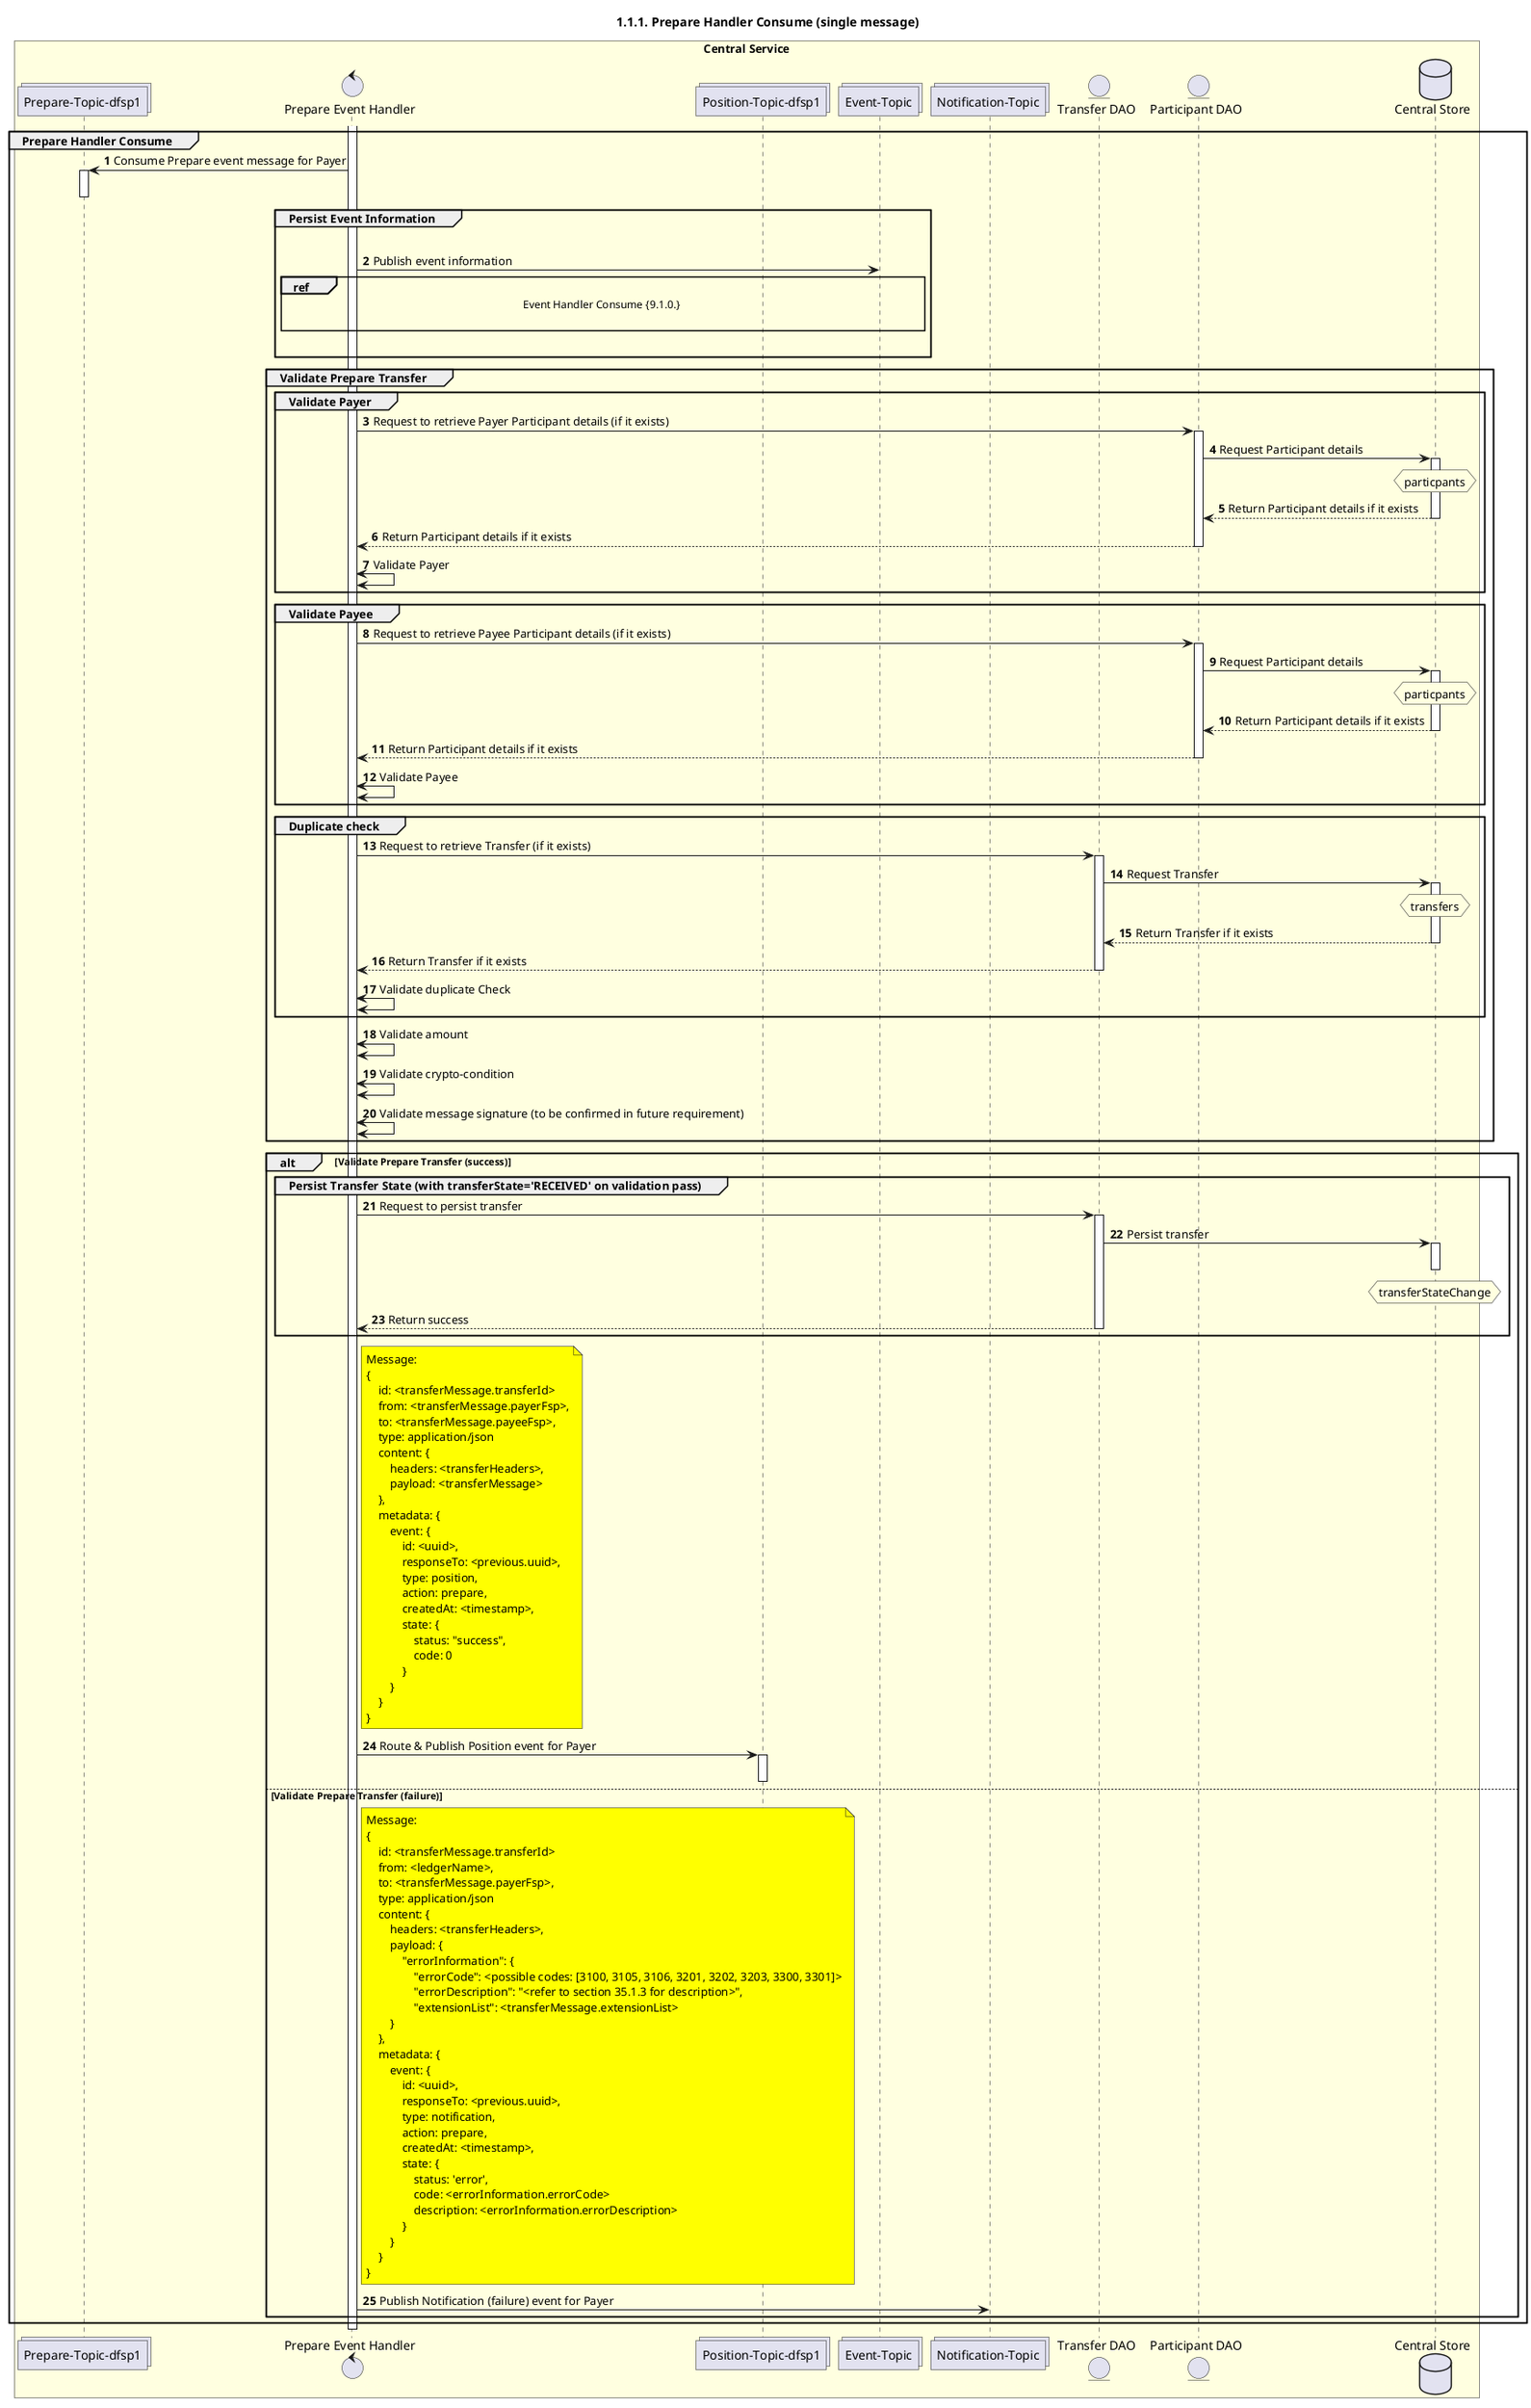 @startuml
' declate title
title 1.1.1. Prepare Handler Consume (single message)

autonumber

' Actor Keys:
'   boundary - APIs/Interfaces, etc
'   collections - Kafka Topics
'   control - Kafka Consumers
'   entity - Database Access Objects
'   database - Database Persistance Store

' declare actors
collections "Prepare-Topic-dfsp1" as TOPIC_PREPARE_DFSP1
control "Prepare Event Handler" as PREP_HANDLER
collections "Position-Topic-dfsp1" as TOPIC_POSITION_DFSP1
collections "Event-Topic" as TOPIC_EVENTS
collections "Notification-Topic" as TOPIC_NOTIFICATIONS
entity "Transfer DAO" as TRANS_DAO
entity "Participant DAO" as PARTICIPANT_DAO
database "Central Store" as DB

box "Central Service" #LightYellow
    participant TOPIC_PREPARE_DFSP1
    participant PREP_HANDLER
    participant TOPIC_POSITION_DFSP1
    participant TOPIC_EVENTS
    participant TOPIC_NOTIFICATIONS
    participant TRANS_DAO
    participant PARTICIPANT_DAO
    participant DB
end box

' start flow
activate PREP_HANDLER
group Prepare Handler Consume
    TOPIC_PREPARE_DFSP1 <- PREP_HANDLER: Consume Prepare event message for Payer
    activate TOPIC_PREPARE_DFSP1
    deactivate TOPIC_PREPARE_DFSP1
    group Persist Event Information
        |||
        PREP_HANDLER -> TOPIC_EVENTS: Publish event information
        ref over PREP_HANDLER, TOPIC_EVENTS :  Event Handler Consume {9.1.0.} \n
        |||
    end

    group Validate Prepare Transfer
        group Validate Payer
            PREP_HANDLER -> PARTICIPANT_DAO: Request to retrieve Payer Participant details (if it exists)
            activate PARTICIPANT_DAO
            PARTICIPANT_DAO -> DB: Request Participant details
            hnote over DB #lightyellow
                particpants
            end note
            activate DB
            PARTICIPANT_DAO <-- DB: Return Participant details if it exists
            deactivate DB
            PARTICIPANT_DAO --> PREP_HANDLER: Return Participant details if it exists
            deactivate PARTICIPANT_DAO
            PREP_HANDLER <-> PREP_HANDLER: Validate Payer
        end
        group Validate Payee
            PREP_HANDLER -> PARTICIPANT_DAO: Request to retrieve Payee Participant details (if it exists)
            activate PARTICIPANT_DAO
            PARTICIPANT_DAO -> DB: Request Participant details
            hnote over DB #lightyellow
                particpants
            end note
            activate DB
            PARTICIPANT_DAO <-- DB: Return Participant details if it exists
            deactivate DB
            PARTICIPANT_DAO --> PREP_HANDLER: Return Participant details if it exists
            deactivate PARTICIPANT_DAO
            PREP_HANDLER <-> PREP_HANDLER: Validate Payee
        end
        group Duplicate check
            PREP_HANDLER -> TRANS_DAO: Request to retrieve Transfer (if it exists)
            activate TRANS_DAO
            TRANS_DAO -> DB: Request Transfer
            hnote over DB #lightyellow
                transfers
            end note
            activate DB
            TRANS_DAO <-- DB: Return Transfer if it exists
            deactivate DB
            TRANS_DAO --> PREP_HANDLER: Return Transfer if it exists
            deactivate TRANS_DAO
            PREP_HANDLER <-> PREP_HANDLER: Validate duplicate Check
        end
        PREP_HANDLER <-> PREP_HANDLER: Validate amount
        PREP_HANDLER <-> PREP_HANDLER: Validate crypto-condition
        PREP_HANDLER <-> PREP_HANDLER: Validate message signature (to be confirmed in future requirement)
    end
    alt Validate Prepare Transfer (success)
        group Persist Transfer State (with transferState='RECEIVED' on validation pass)
            PREP_HANDLER -> TRANS_DAO: Request to persist transfer
            activate TRANS_DAO
            TRANS_DAO -> DB: Persist transfer
            hnote over DB #lightyellow
                transferStateChange
            end note
            activate DB
            deactivate DB
            TRANS_DAO --> PREP_HANDLER: Return success
            deactivate TRANS_DAO
        end

        note right of PREP_HANDLER #yellow
            Message:
            {
                id: <transferMessage.transferId>
                from: <transferMessage.payerFsp>,
                to: <transferMessage.payeeFsp>,
                type: application/json
                content: {
                    headers: <transferHeaders>,
                    payload: <transferMessage>
                },
                metadata: {
                    event: {
                        id: <uuid>,
                        responseTo: <previous.uuid>,
                        type: position,
                        action: prepare,
                        createdAt: <timestamp>,
                        state: {
                            status: "success",
                            code: 0
                        }
                    }
                }
            }
        end note
        PREP_HANDLER -> TOPIC_POSITION_DFSP1: Route & Publish Position event for Payer
        activate TOPIC_POSITION_DFSP1
        deactivate TOPIC_POSITION_DFSP1
    else Validate Prepare Transfer (failure)
        ' group Persist Transfer State (with transferState='ABORTED' on validation fail)
        '     PREP_HANDLER -> TRANS_DAO: Request to persist transfer
        '     activate TRANS_DAO
        '     TRANS_DAO -> DB: Persist transfer
        '     hnote over DB #lightyellow
        '         transferStateChange
        '     end note
        '     activate DB
        '     deactivate DB
        '     TRANS_DAO --> PREP_HANDLER: Return success
        '     deactivate TRANS_DAO
        ' end
        note right of PREP_HANDLER #yellow
            Message:
            {
                id: <transferMessage.transferId>
                from: <ledgerName>,
                to: <transferMessage.payerFsp>,
                type: application/json
                content: {
                    headers: <transferHeaders>,
                    payload: {
                        "errorInformation": {
                            "errorCode": <possible codes: [3100, 3105, 3106, 3201, 3202, 3203, 3300, 3301]>
                            "errorDescription": "<refer to section 35.1.3 for description>",
                            "extensionList": <transferMessage.extensionList>
                    }
                },
                metadata: {
                    event: {
                        id: <uuid>,
                        responseTo: <previous.uuid>,
                        type: notification,
                        action: prepare,
                        createdAt: <timestamp>,
                        state: {
                            status: 'error',
                            code: <errorInformation.errorCode>
                            description: <errorInformation.errorDescription>
                        }
                    }
                }
            }
        end note
        PREP_HANDLER -> TOPIC_NOTIFICATIONS: Publish Notification (failure) event for Payer
    end
end
deactivate PREP_HANDLER
@enduml

